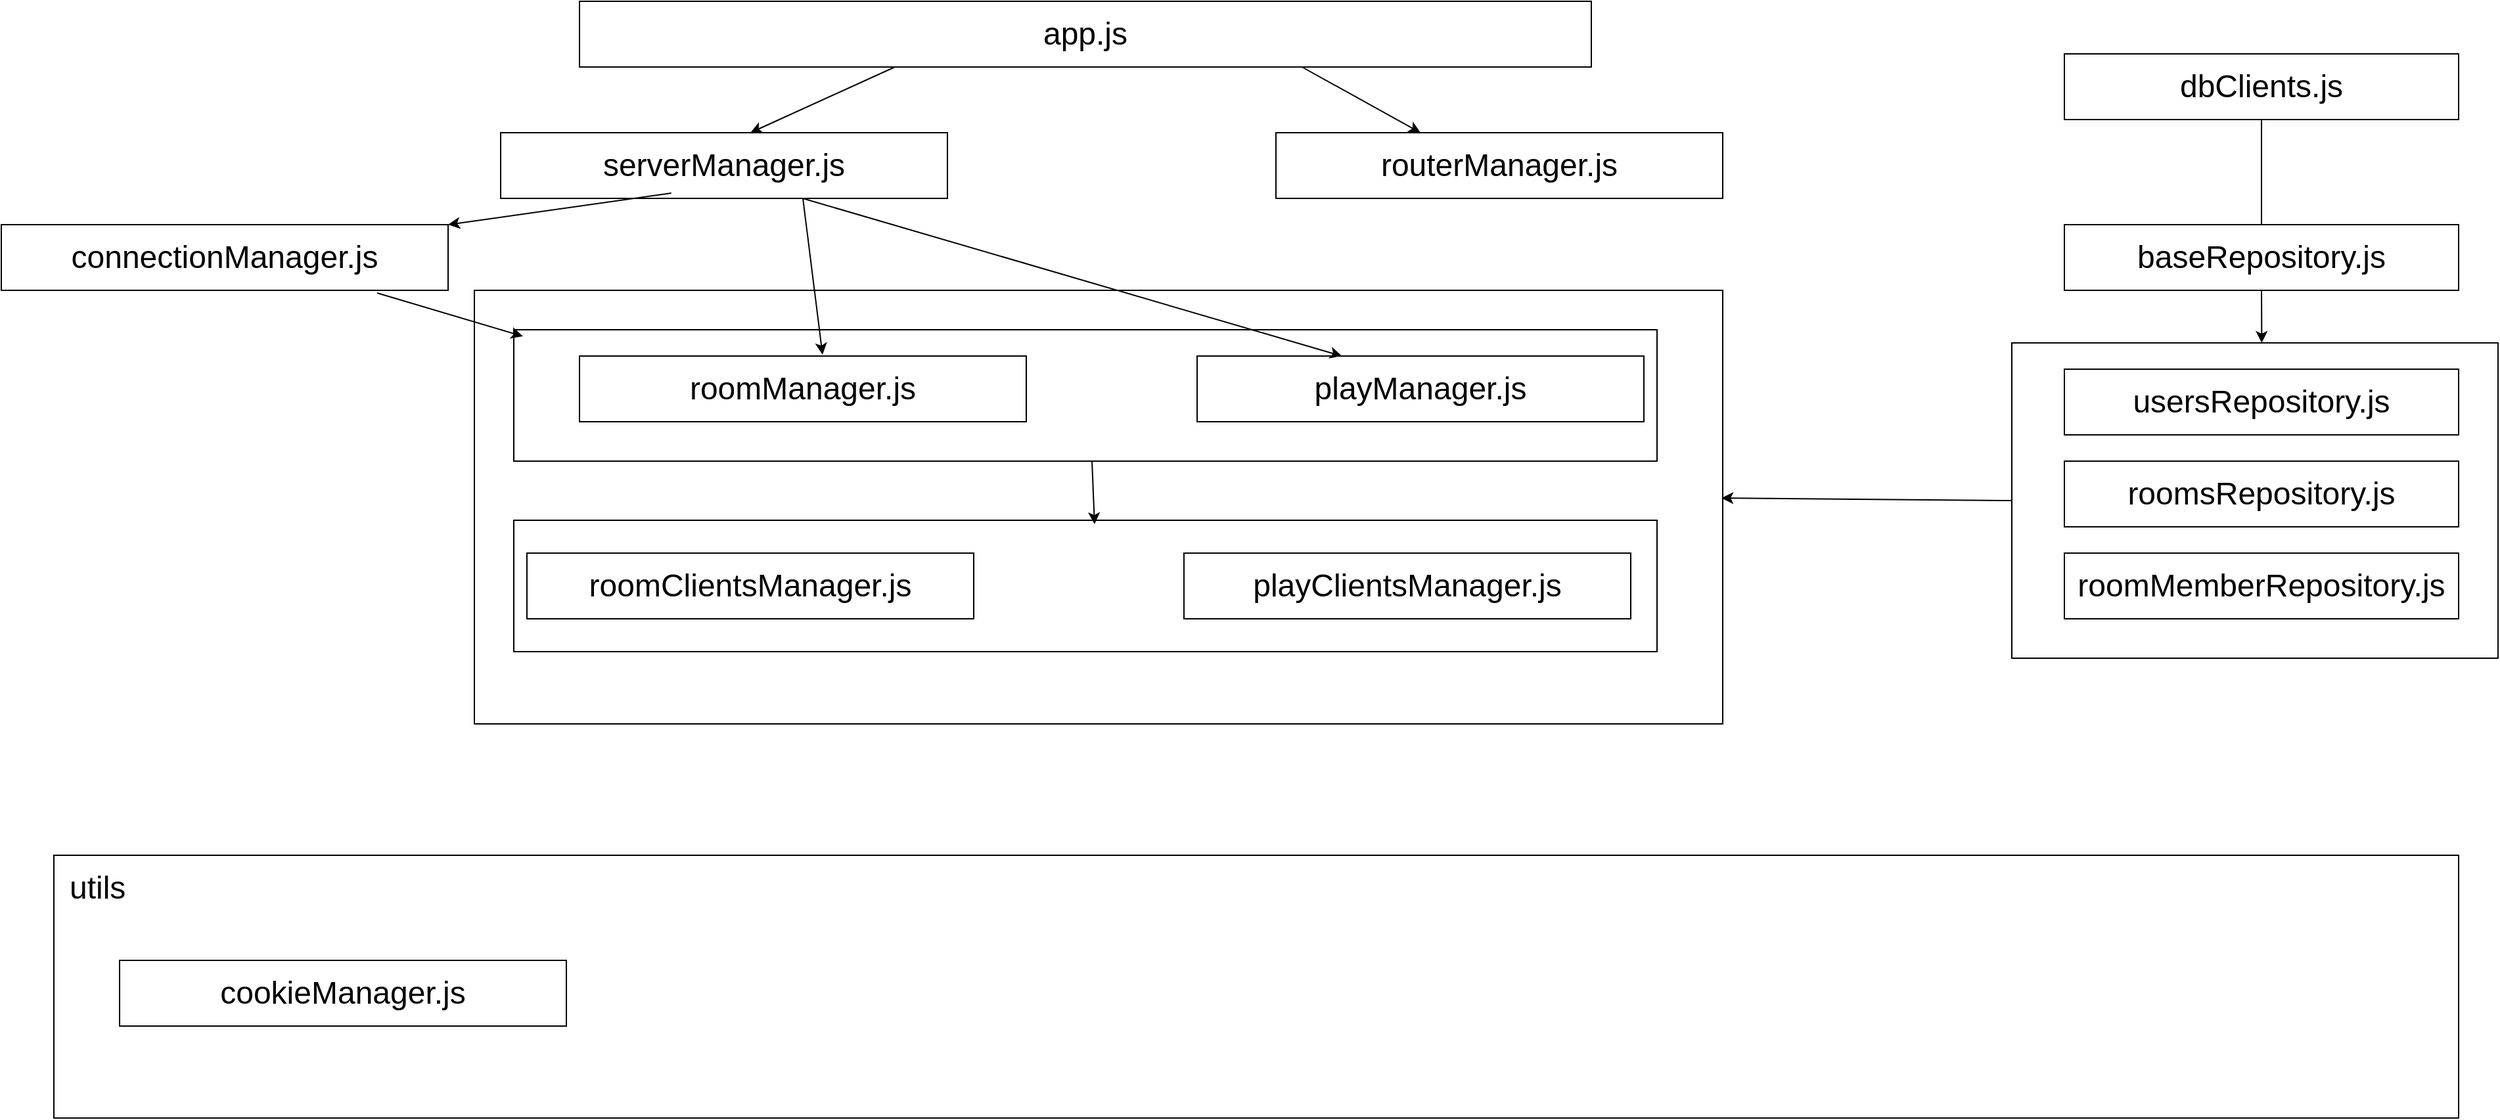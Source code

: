 <mxfile version="26.2.13">
  <diagram name="ページ1" id="gwst1a2DxKdk7zVmhHp6">
    <mxGraphModel dx="2068" dy="1151" grid="1" gridSize="10" guides="1" tooltips="1" connect="1" arrows="1" fold="1" page="1" pageScale="1" pageWidth="3300" pageHeight="4681" math="0" shadow="0">
      <root>
        <mxCell id="0" />
        <mxCell id="1" parent="0" />
        <mxCell id="VSUEKThK-QnD745A-PjU-35" value="" style="rounded=0;whiteSpace=wrap;html=1;" vertex="1" parent="1">
          <mxGeometry x="500" y="240" width="950" height="330" as="geometry" />
        </mxCell>
        <mxCell id="VSUEKThK-QnD745A-PjU-31" value="" style="rounded=0;whiteSpace=wrap;html=1;" vertex="1" parent="1">
          <mxGeometry x="1670" y="280" width="370" height="240" as="geometry" />
        </mxCell>
        <mxCell id="VSUEKThK-QnD745A-PjU-23" value="" style="rounded=0;whiteSpace=wrap;html=1;" vertex="1" parent="1">
          <mxGeometry x="530" y="415" width="870" height="100" as="geometry" />
        </mxCell>
        <mxCell id="VSUEKThK-QnD745A-PjU-18" value="" style="rounded=0;whiteSpace=wrap;html=1;" vertex="1" parent="1">
          <mxGeometry x="530" y="270" width="870" height="100" as="geometry" />
        </mxCell>
        <mxCell id="VSUEKThK-QnD745A-PjU-1" value="&lt;font style=&quot;font-size: 24px;&quot;&gt;app.js&lt;/font&gt;" style="rounded=0;whiteSpace=wrap;html=1;" vertex="1" parent="1">
          <mxGeometry x="580" y="20" width="770" height="50" as="geometry" />
        </mxCell>
        <mxCell id="VSUEKThK-QnD745A-PjU-2" value="&lt;span style=&quot;font-size: 24px;&quot;&gt;serverManager.js&lt;/span&gt;" style="rounded=0;whiteSpace=wrap;html=1;" vertex="1" parent="1">
          <mxGeometry x="520" y="120" width="340" height="50" as="geometry" />
        </mxCell>
        <mxCell id="VSUEKThK-QnD745A-PjU-3" value="&lt;span style=&quot;font-size: 24px;&quot;&gt;routerManager.js&lt;/span&gt;" style="rounded=0;whiteSpace=wrap;html=1;" vertex="1" parent="1">
          <mxGeometry x="1110" y="120" width="340" height="50" as="geometry" />
        </mxCell>
        <mxCell id="VSUEKThK-QnD745A-PjU-4" value="&lt;span style=&quot;font-size: 24px;&quot;&gt;connectionManager.js&lt;/span&gt;" style="rounded=0;whiteSpace=wrap;html=1;" vertex="1" parent="1">
          <mxGeometry x="140" y="190" width="340" height="50" as="geometry" />
        </mxCell>
        <mxCell id="VSUEKThK-QnD745A-PjU-5" value="&lt;span style=&quot;font-size: 24px;&quot;&gt;roomManager.js&lt;/span&gt;" style="rounded=0;whiteSpace=wrap;html=1;" vertex="1" parent="1">
          <mxGeometry x="580" y="290" width="340" height="50" as="geometry" />
        </mxCell>
        <mxCell id="VSUEKThK-QnD745A-PjU-10" value="&lt;span style=&quot;font-size: 24px;&quot;&gt;playManager.js&lt;/span&gt;" style="rounded=0;whiteSpace=wrap;html=1;" vertex="1" parent="1">
          <mxGeometry x="1050" y="290" width="340" height="50" as="geometry" />
        </mxCell>
        <mxCell id="VSUEKThK-QnD745A-PjU-12" value="" style="endArrow=classic;html=1;rounded=0;entryX=0.559;entryY=0;entryDx=0;entryDy=0;entryPerimeter=0;" edge="1" parent="1" target="VSUEKThK-QnD745A-PjU-2">
          <mxGeometry width="50" height="50" relative="1" as="geometry">
            <mxPoint x="820" y="70" as="sourcePoint" />
            <mxPoint x="770" y="130" as="targetPoint" />
          </mxGeometry>
        </mxCell>
        <mxCell id="VSUEKThK-QnD745A-PjU-14" value="" style="endArrow=classic;html=1;rounded=0;exitX=0.714;exitY=1;exitDx=0;exitDy=0;exitPerimeter=0;" edge="1" parent="1" source="VSUEKThK-QnD745A-PjU-1">
          <mxGeometry width="50" height="50" relative="1" as="geometry">
            <mxPoint x="1170" y="170" as="sourcePoint" />
            <mxPoint x="1220" y="120" as="targetPoint" />
          </mxGeometry>
        </mxCell>
        <mxCell id="VSUEKThK-QnD745A-PjU-15" value="" style="endArrow=classic;html=1;rounded=0;entryX=1;entryY=0;entryDx=0;entryDy=0;exitX=0.382;exitY=0.92;exitDx=0;exitDy=0;exitPerimeter=0;" edge="1" parent="1" source="VSUEKThK-QnD745A-PjU-2" target="VSUEKThK-QnD745A-PjU-4">
          <mxGeometry width="50" height="50" relative="1" as="geometry">
            <mxPoint x="740" y="520" as="sourcePoint" />
            <mxPoint x="790" y="470" as="targetPoint" />
          </mxGeometry>
        </mxCell>
        <mxCell id="VSUEKThK-QnD745A-PjU-16" value="" style="endArrow=classic;html=1;rounded=0;entryX=0.544;entryY=-0.02;entryDx=0;entryDy=0;entryPerimeter=0;" edge="1" parent="1" target="VSUEKThK-QnD745A-PjU-5">
          <mxGeometry width="50" height="50" relative="1" as="geometry">
            <mxPoint x="750" y="170" as="sourcePoint" />
            <mxPoint x="790" y="280" as="targetPoint" />
          </mxGeometry>
        </mxCell>
        <mxCell id="VSUEKThK-QnD745A-PjU-17" value="" style="endArrow=classic;html=1;rounded=0;entryX=0.324;entryY=0;entryDx=0;entryDy=0;entryPerimeter=0;exitX=0.676;exitY=1;exitDx=0;exitDy=0;exitPerimeter=0;" edge="1" parent="1" source="VSUEKThK-QnD745A-PjU-2" target="VSUEKThK-QnD745A-PjU-10">
          <mxGeometry width="50" height="50" relative="1" as="geometry">
            <mxPoint x="800" y="170" as="sourcePoint" />
            <mxPoint x="840" y="280" as="targetPoint" />
          </mxGeometry>
        </mxCell>
        <mxCell id="VSUEKThK-QnD745A-PjU-19" value="" style="endArrow=classic;html=1;rounded=0;exitX=0.841;exitY=1.04;exitDx=0;exitDy=0;exitPerimeter=0;entryX=0.008;entryY=0.05;entryDx=0;entryDy=0;entryPerimeter=0;" edge="1" parent="1" source="VSUEKThK-QnD745A-PjU-4" target="VSUEKThK-QnD745A-PjU-18">
          <mxGeometry width="50" height="50" relative="1" as="geometry">
            <mxPoint x="570" y="480" as="sourcePoint" />
            <mxPoint x="620" y="430" as="targetPoint" />
          </mxGeometry>
        </mxCell>
        <mxCell id="VSUEKThK-QnD745A-PjU-21" value="&lt;span style=&quot;font-size: 24px;&quot;&gt;roomClientsManager.js&lt;/span&gt;" style="rounded=0;whiteSpace=wrap;html=1;" vertex="1" parent="1">
          <mxGeometry x="540" y="440" width="340" height="50" as="geometry" />
        </mxCell>
        <mxCell id="VSUEKThK-QnD745A-PjU-22" value="&lt;span style=&quot;font-size: 24px;&quot;&gt;playClientsManager.js&lt;/span&gt;" style="rounded=0;whiteSpace=wrap;html=1;" vertex="1" parent="1">
          <mxGeometry x="1040" y="440" width="340" height="50" as="geometry" />
        </mxCell>
        <mxCell id="VSUEKThK-QnD745A-PjU-24" value="" style="endArrow=classic;html=1;rounded=0;entryX=0.508;entryY=0.03;entryDx=0;entryDy=0;entryPerimeter=0;" edge="1" parent="1" target="VSUEKThK-QnD745A-PjU-23">
          <mxGeometry width="50" height="50" relative="1" as="geometry">
            <mxPoint x="970" y="370" as="sourcePoint" />
            <mxPoint x="1020" y="320" as="targetPoint" />
          </mxGeometry>
        </mxCell>
        <mxCell id="VSUEKThK-QnD745A-PjU-25" value="&lt;font style=&quot;font-size: 24px;&quot;&gt;dbClients.js&lt;/font&gt;" style="rounded=0;whiteSpace=wrap;html=1;" vertex="1" parent="1">
          <mxGeometry x="1710" y="60" width="300" height="50" as="geometry" />
        </mxCell>
        <mxCell id="VSUEKThK-QnD745A-PjU-26" value="&lt;span style=&quot;font-size: 24px;&quot;&gt;baseRepository.js&lt;/span&gt;" style="rounded=0;whiteSpace=wrap;html=1;" vertex="1" parent="1">
          <mxGeometry x="1710" y="190" width="300" height="50" as="geometry" />
        </mxCell>
        <mxCell id="VSUEKThK-QnD745A-PjU-27" value="" style="endArrow=none;html=1;rounded=0;exitX=0.5;exitY=0;exitDx=0;exitDy=0;" edge="1" parent="1" source="VSUEKThK-QnD745A-PjU-26">
          <mxGeometry width="50" height="50" relative="1" as="geometry">
            <mxPoint x="1810" y="160" as="sourcePoint" />
            <mxPoint x="1860" y="110" as="targetPoint" />
          </mxGeometry>
        </mxCell>
        <mxCell id="VSUEKThK-QnD745A-PjU-28" value="&lt;span style=&quot;font-size: 24px;&quot;&gt;usersRepository.js&lt;/span&gt;" style="rounded=0;whiteSpace=wrap;html=1;" vertex="1" parent="1">
          <mxGeometry x="1710" y="300" width="300" height="50" as="geometry" />
        </mxCell>
        <mxCell id="VSUEKThK-QnD745A-PjU-29" value="&lt;span style=&quot;font-size: 24px;&quot;&gt;roomMemberRepository.js&lt;/span&gt;" style="rounded=0;whiteSpace=wrap;html=1;" vertex="1" parent="1">
          <mxGeometry x="1710" y="440" width="300" height="50" as="geometry" />
        </mxCell>
        <mxCell id="VSUEKThK-QnD745A-PjU-30" value="&lt;span style=&quot;font-size: 24px;&quot;&gt;roomsRepository.js&lt;/span&gt;" style="rounded=0;whiteSpace=wrap;html=1;" vertex="1" parent="1">
          <mxGeometry x="1710" y="370" width="300" height="50" as="geometry" />
        </mxCell>
        <mxCell id="VSUEKThK-QnD745A-PjU-32" value="" style="endArrow=classic;html=1;rounded=0;entryX=0.514;entryY=0;entryDx=0;entryDy=0;entryPerimeter=0;" edge="1" parent="1" target="VSUEKThK-QnD745A-PjU-31">
          <mxGeometry width="50" height="50" relative="1" as="geometry">
            <mxPoint x="1860" y="240" as="sourcePoint" />
            <mxPoint x="1910" y="190" as="targetPoint" />
          </mxGeometry>
        </mxCell>
        <mxCell id="VSUEKThK-QnD745A-PjU-36" value="" style="endArrow=classic;html=1;rounded=0;entryX=0.999;entryY=0.479;entryDx=0;entryDy=0;exitX=0;exitY=0.5;exitDx=0;exitDy=0;entryPerimeter=0;" edge="1" parent="1" source="VSUEKThK-QnD745A-PjU-31" target="VSUEKThK-QnD745A-PjU-35">
          <mxGeometry width="50" height="50" relative="1" as="geometry">
            <mxPoint x="1630" y="750" as="sourcePoint" />
            <mxPoint x="1680" y="700" as="targetPoint" />
          </mxGeometry>
        </mxCell>
        <mxCell id="VSUEKThK-QnD745A-PjU-37" value="" style="rounded=0;whiteSpace=wrap;html=1;" vertex="1" parent="1">
          <mxGeometry x="180" y="670" width="1830" height="200" as="geometry" />
        </mxCell>
        <mxCell id="VSUEKThK-QnD745A-PjU-38" value="utils" style="text;html=1;align=left;verticalAlign=middle;whiteSpace=wrap;rounded=0;fontSize=24;" vertex="1" parent="1">
          <mxGeometry x="190" y="680" width="220" height="30" as="geometry" />
        </mxCell>
        <mxCell id="VSUEKThK-QnD745A-PjU-40" value="&lt;span style=&quot;font-size: 24px;&quot;&gt;cookieManager.js&lt;/span&gt;" style="rounded=0;whiteSpace=wrap;html=1;" vertex="1" parent="1">
          <mxGeometry x="230" y="750" width="340" height="50" as="geometry" />
        </mxCell>
      </root>
    </mxGraphModel>
  </diagram>
</mxfile>
